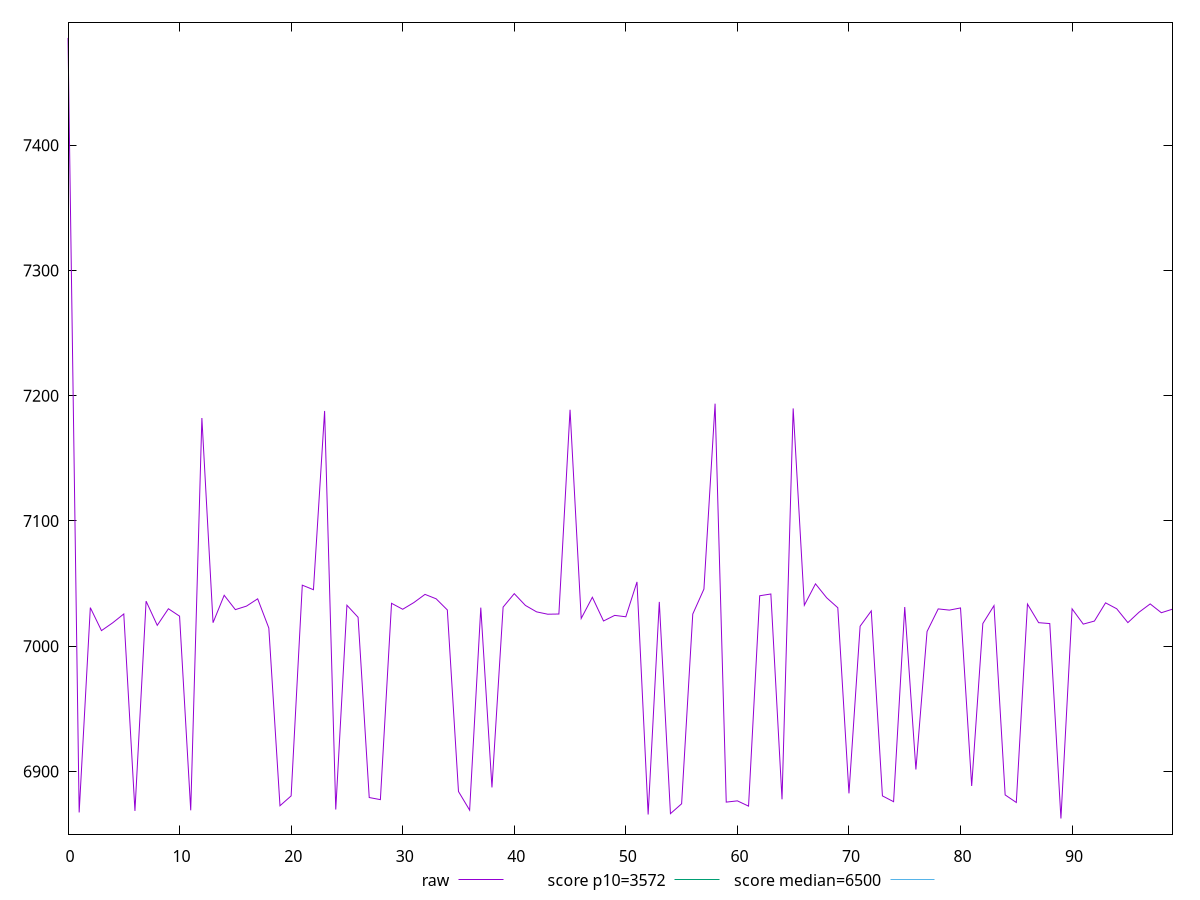 reset

$raw <<EOF
0 7485.74
1 6867.275999999999
2 7030.8279999999995
3 7012.463999999999
4 7018.664000000001
5 7025.760000000001
6 6868.532
7 7036.000000000001
8 7016.692
9 7029.928000000001
10 7024.016
11 6868.996
12 7182.227999999999
13 7018.807999999998
14 7040.688
15 7029.232
16 7032.043999999999
17 7037.860000000001
18 7014.532
19 6872.624000000001
20 6880.5
21 7048.748000000001
22 7045.132000000001
23 7187.876
24 6869.624000000001
25 7032.7480000000005
26 7023.111999999999
27 6879.192
28 6877.512000000001
29 7034.279999999999
30 7029.516
31 7034.8679999999995
32 7041.404
33 7037.859999999999
34 7028.9879999999985
35 6884
36 6869.103999999999
37 7030.812000000002
38 6887.243999999999
39 7031.228000000001
40 7041.984
41 7032.583999999999
42 7027.444
43 7025.564
44 7025.728000000001
45 7188.823999999999
46 7022.168
47 7039.1
48 7020.167999999999
49 7024.628000000001
50 7023.524000000001
51 7051.36
52 6865.624
53 7035.408
54 6866.324
55 6874.196
56 7025.684
57 7045.635999999999
58 7193.692
59 6875.527999999999
60 6876.535999999998
61 6872.3240000000005
62 7040.3
63 7041.716
64 6877.78
65 7189.872
66 7032.732000000001
67 7049.815999999999
68 7038.7080000000005
69 7030.735999999999
70 6882.507999999999
71 7015.968
72 7028.224
73 6880.507999999998
74 6875.864000000001
75 7031.328
76 6901.563999999999
77 7011.759999999999
78 7029.807999999999
79 7028.84
80 7030.572
81 6888.4439999999995
82 7018.115999999998
83 7032.424
84 6881.284000000001
85 6875.243999999999
86 7033.668
87 7018.82
88 7018.091999999999
89 6862.431999999999
90 7029.860000000001
91 7017.663999999999
92 7020.096
93 7034.652
94 7029.915999999999
95 7018.855999999999
96 7027.164000000001
97 7033.788
98 7026.763999999999
99 7029.596
EOF

set key outside below
set xrange [0:99]
set yrange [6849.965839999999:7498.20616]
set trange [6849.965839999999:7498.20616]
set terminal svg size 640, 500 enhanced background rgb 'white'
set output "reports/report_00033_2021-03-01T14-23-16.841Z/first-cpu-idle/samples/astro/raw/values.svg"

plot $raw title "raw" with line, \
     3572 title "score p10=3572", \
     6500 title "score median=6500"

reset
